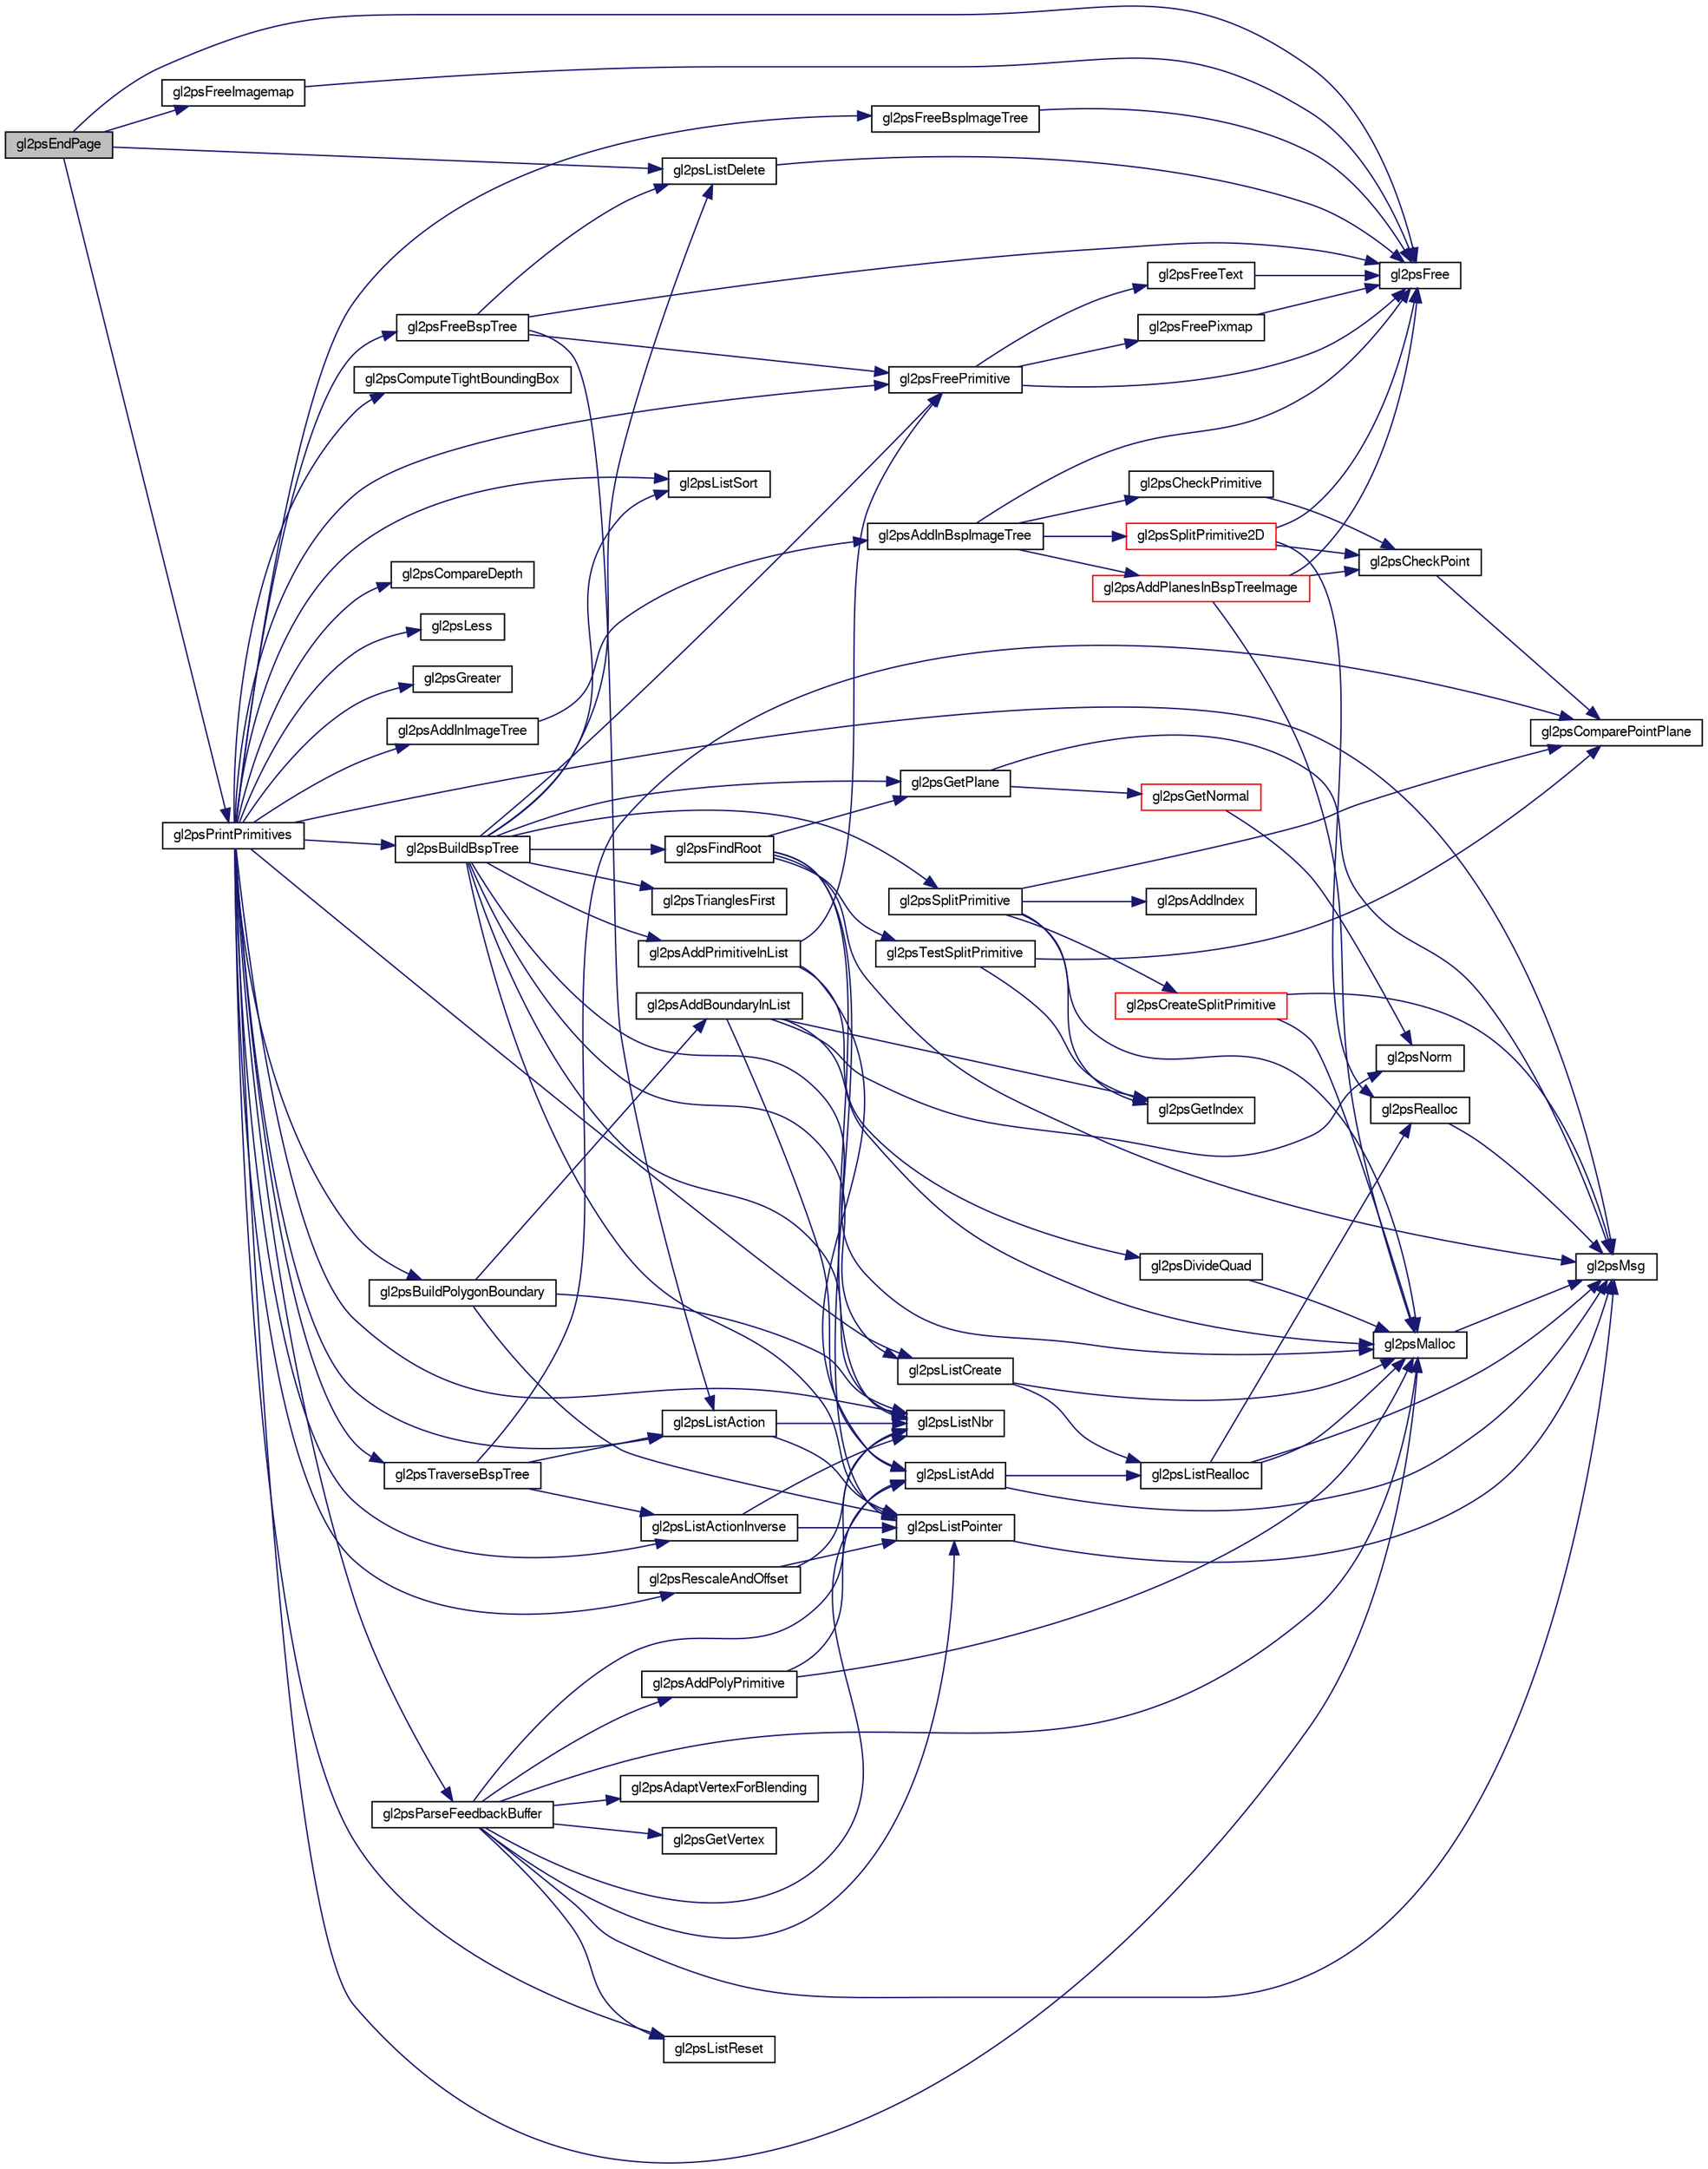 digraph G
{
  edge [fontname="FreeSans",fontsize="10",labelfontname="FreeSans",labelfontsize="10"];
  node [fontname="FreeSans",fontsize="10",shape=record];
  rankdir="LR";
  Node1 [label="gl2psEndPage",height=0.2,width=0.4,color="black", fillcolor="grey75", style="filled" fontcolor="black"];
  Node1 -> Node2 [color="midnightblue",fontsize="10",style="solid",fontname="FreeSans"];
  Node2 [label="gl2psFree",height=0.2,width=0.4,color="black", fillcolor="white", style="filled",URL="$gl2ps_8c.html#a9da21cb65c24c911efd2d82c988287bc"];
  Node1 -> Node3 [color="midnightblue",fontsize="10",style="solid",fontname="FreeSans"];
  Node3 [label="gl2psFreeImagemap",height=0.2,width=0.4,color="black", fillcolor="white", style="filled",URL="$gl2ps_8c.html#ae60ccb277db249048f86ad208dc43986"];
  Node3 -> Node2 [color="midnightblue",fontsize="10",style="solid",fontname="FreeSans"];
  Node1 -> Node4 [color="midnightblue",fontsize="10",style="solid",fontname="FreeSans"];
  Node4 [label="gl2psListDelete",height=0.2,width=0.4,color="black", fillcolor="white", style="filled",URL="$gl2ps_8c.html#a68be16bf8eebaacde59eac878cd23f33"];
  Node4 -> Node2 [color="midnightblue",fontsize="10",style="solid",fontname="FreeSans"];
  Node1 -> Node5 [color="midnightblue",fontsize="10",style="solid",fontname="FreeSans"];
  Node5 [label="gl2psPrintPrimitives",height=0.2,width=0.4,color="black", fillcolor="white", style="filled",URL="$gl2ps_8c.html#a2a8f02c7a6eab001539f77b01f6d1941"];
  Node5 -> Node6 [color="midnightblue",fontsize="10",style="solid",fontname="FreeSans"];
  Node6 [label="gl2psMsg",height=0.2,width=0.4,color="black", fillcolor="white", style="filled",URL="$gl2ps_8c.html#ab2b05dc9c0ad9b295309ef903218908c"];
  Node5 -> Node7 [color="midnightblue",fontsize="10",style="solid",fontname="FreeSans"];
  Node7 [label="gl2psParseFeedbackBuffer",height=0.2,width=0.4,color="black", fillcolor="white", style="filled",URL="$gl2ps_8c.html#aec88075909ff34e16c56bf6c05c33b67"];
  Node7 -> Node8 [color="midnightblue",fontsize="10",style="solid",fontname="FreeSans"];
  Node8 [label="gl2psGetVertex",height=0.2,width=0.4,color="black", fillcolor="white", style="filled",URL="$gl2ps_8c.html#a74986b47e282685f848dee98c59569fc"];
  Node7 -> Node9 [color="midnightblue",fontsize="10",style="solid",fontname="FreeSans"];
  Node9 [label="gl2psAddPolyPrimitive",height=0.2,width=0.4,color="black", fillcolor="white", style="filled",URL="$gl2ps_8c.html#a9f3831913473ab9758aba08c62e4a420"];
  Node9 -> Node10 [color="midnightblue",fontsize="10",style="solid",fontname="FreeSans"];
  Node10 [label="gl2psListAdd",height=0.2,width=0.4,color="black", fillcolor="white", style="filled",URL="$gl2ps_8c.html#ac6854212b14c712b8866abe23ff3e329"];
  Node10 -> Node6 [color="midnightblue",fontsize="10",style="solid",fontname="FreeSans"];
  Node10 -> Node11 [color="midnightblue",fontsize="10",style="solid",fontname="FreeSans"];
  Node11 [label="gl2psListRealloc",height=0.2,width=0.4,color="black", fillcolor="white", style="filled",URL="$gl2ps_8c.html#ad60529307a4f9f99386e892d4a0879ed"];
  Node11 -> Node6 [color="midnightblue",fontsize="10",style="solid",fontname="FreeSans"];
  Node11 -> Node12 [color="midnightblue",fontsize="10",style="solid",fontname="FreeSans"];
  Node12 [label="gl2psMalloc",height=0.2,width=0.4,color="black", fillcolor="white", style="filled",URL="$gl2ps_8c.html#ae8687abe691957a70d1b0456015e2a4f"];
  Node12 -> Node6 [color="midnightblue",fontsize="10",style="solid",fontname="FreeSans"];
  Node11 -> Node13 [color="midnightblue",fontsize="10",style="solid",fontname="FreeSans"];
  Node13 [label="gl2psRealloc",height=0.2,width=0.4,color="black", fillcolor="white", style="filled",URL="$gl2ps_8c.html#ad97a3884fd09ae984f539e0ebc59b9ed"];
  Node13 -> Node6 [color="midnightblue",fontsize="10",style="solid",fontname="FreeSans"];
  Node9 -> Node12 [color="midnightblue",fontsize="10",style="solid",fontname="FreeSans"];
  Node7 -> Node14 [color="midnightblue",fontsize="10",style="solid",fontname="FreeSans"];
  Node14 [label="gl2psAdaptVertexForBlending",height=0.2,width=0.4,color="black", fillcolor="white", style="filled",URL="$gl2ps_8c.html#a390a2c3b1277a311c3e8809c50a85136"];
  Node7 -> Node12 [color="midnightblue",fontsize="10",style="solid",fontname="FreeSans"];
  Node7 -> Node10 [color="midnightblue",fontsize="10",style="solid",fontname="FreeSans"];
  Node7 -> Node15 [color="midnightblue",fontsize="10",style="solid",fontname="FreeSans"];
  Node15 [label="gl2psListNbr",height=0.2,width=0.4,color="black", fillcolor="white", style="filled",URL="$gl2ps_8c.html#a2465a92c54cf5b9492d2300086f522eb"];
  Node7 -> Node16 [color="midnightblue",fontsize="10",style="solid",fontname="FreeSans"];
  Node16 [label="gl2psListPointer",height=0.2,width=0.4,color="black", fillcolor="white", style="filled",URL="$gl2ps_8c.html#af67ad40f61fddd9b042081c96b1be98b"];
  Node16 -> Node6 [color="midnightblue",fontsize="10",style="solid",fontname="FreeSans"];
  Node7 -> Node6 [color="midnightblue",fontsize="10",style="solid",fontname="FreeSans"];
  Node7 -> Node17 [color="midnightblue",fontsize="10",style="solid",fontname="FreeSans"];
  Node17 [label="gl2psListReset",height=0.2,width=0.4,color="black", fillcolor="white", style="filled",URL="$gl2ps_8c.html#af18920ab626a240eeea7eff070706fe7"];
  Node5 -> Node18 [color="midnightblue",fontsize="10",style="solid",fontname="FreeSans"];
  Node18 [label="gl2psRescaleAndOffset",height=0.2,width=0.4,color="black", fillcolor="white", style="filled",URL="$gl2ps_8c.html#a8aa2a6e69eb7a4846f83706c25b313cc"];
  Node18 -> Node15 [color="midnightblue",fontsize="10",style="solid",fontname="FreeSans"];
  Node18 -> Node16 [color="midnightblue",fontsize="10",style="solid",fontname="FreeSans"];
  Node5 -> Node15 [color="midnightblue",fontsize="10",style="solid",fontname="FreeSans"];
  Node5 -> Node19 [color="midnightblue",fontsize="10",style="solid",fontname="FreeSans"];
  Node19 [label="gl2psListAction",height=0.2,width=0.4,color="black", fillcolor="white", style="filled",URL="$gl2ps_8c.html#aa3a5289709697297ed880250e717b4d6"];
  Node19 -> Node15 [color="midnightblue",fontsize="10",style="solid",fontname="FreeSans"];
  Node19 -> Node16 [color="midnightblue",fontsize="10",style="solid",fontname="FreeSans"];
  Node5 -> Node20 [color="midnightblue",fontsize="10",style="solid",fontname="FreeSans"];
  Node20 [label="gl2psComputeTightBoundingBox",height=0.2,width=0.4,color="black", fillcolor="white", style="filled",URL="$gl2ps_8c.html#a6c08990728b10077d0920f86e8f563c0"];
  Node5 -> Node21 [color="midnightblue",fontsize="10",style="solid",fontname="FreeSans"];
  Node21 [label="gl2psFreePrimitive",height=0.2,width=0.4,color="black", fillcolor="white", style="filled",URL="$gl2ps_8c.html#a2e6682ec07dc244fd1ee99a07bbe0245"];
  Node21 -> Node2 [color="midnightblue",fontsize="10",style="solid",fontname="FreeSans"];
  Node21 -> Node22 [color="midnightblue",fontsize="10",style="solid",fontname="FreeSans"];
  Node22 [label="gl2psFreeText",height=0.2,width=0.4,color="black", fillcolor="white", style="filled",URL="$gl2ps_8c.html#ad2d77be172e23794091201f555307cac"];
  Node22 -> Node2 [color="midnightblue",fontsize="10",style="solid",fontname="FreeSans"];
  Node21 -> Node23 [color="midnightblue",fontsize="10",style="solid",fontname="FreeSans"];
  Node23 [label="gl2psFreePixmap",height=0.2,width=0.4,color="black", fillcolor="white", style="filled",URL="$gl2ps_8c.html#a676a71038ca841eb8845224bd43b879f"];
  Node23 -> Node2 [color="midnightblue",fontsize="10",style="solid",fontname="FreeSans"];
  Node5 -> Node17 [color="midnightblue",fontsize="10",style="solid",fontname="FreeSans"];
  Node5 -> Node24 [color="midnightblue",fontsize="10",style="solid",fontname="FreeSans"];
  Node24 [label="gl2psListSort",height=0.2,width=0.4,color="black", fillcolor="white", style="filled",URL="$gl2ps_8c.html#a026b19175df092eeef2e9573815f0953"];
  Node5 -> Node25 [color="midnightblue",fontsize="10",style="solid",fontname="FreeSans"];
  Node25 [label="gl2psCompareDepth",height=0.2,width=0.4,color="black", fillcolor="white", style="filled",URL="$gl2ps_8c.html#a4e6a4b2daad6822b388b86c723807022"];
  Node5 -> Node26 [color="midnightblue",fontsize="10",style="solid",fontname="FreeSans"];
  Node26 [label="gl2psListActionInverse",height=0.2,width=0.4,color="black", fillcolor="white", style="filled",URL="$gl2ps_8c.html#ae02a605fa2013b5fa1ae66a5bd1f6665"];
  Node26 -> Node15 [color="midnightblue",fontsize="10",style="solid",fontname="FreeSans"];
  Node26 -> Node16 [color="midnightblue",fontsize="10",style="solid",fontname="FreeSans"];
  Node5 -> Node27 [color="midnightblue",fontsize="10",style="solid",fontname="FreeSans"];
  Node27 [label="gl2psAddInImageTree",height=0.2,width=0.4,color="black", fillcolor="white", style="filled",URL="$gl2ps_8c.html#ac922753ff2ccd48beec9c2376f271258"];
  Node27 -> Node28 [color="midnightblue",fontsize="10",style="solid",fontname="FreeSans"];
  Node28 [label="gl2psAddInBspImageTree",height=0.2,width=0.4,color="black", fillcolor="white", style="filled",URL="$gl2ps_8c.html#aa32bfee41ede700e6f4ddd3feed55cb7"];
  Node28 -> Node29 [color="midnightblue",fontsize="10",style="solid",fontname="FreeSans"];
  Node29 [label="gl2psAddPlanesInBspTreeImage",height=0.2,width=0.4,color="red", fillcolor="white", style="filled",URL="$gl2ps_8c.html#ab1064d859ab48e175347ec218c1a6da2"];
  Node29 -> Node30 [color="midnightblue",fontsize="10",style="solid",fontname="FreeSans"];
  Node30 [label="gl2psCheckPoint",height=0.2,width=0.4,color="black", fillcolor="white", style="filled",URL="$gl2ps_8c.html#a7597e03e230c3931ec83aed4c31af6e7"];
  Node30 -> Node31 [color="midnightblue",fontsize="10",style="solid",fontname="FreeSans"];
  Node31 [label="gl2psComparePointPlane",height=0.2,width=0.4,color="black", fillcolor="white", style="filled",URL="$gl2ps_8c.html#afb01acbb2a9493e62c981d63d079bbe4"];
  Node29 -> Node2 [color="midnightblue",fontsize="10",style="solid",fontname="FreeSans"];
  Node29 -> Node12 [color="midnightblue",fontsize="10",style="solid",fontname="FreeSans"];
  Node28 -> Node32 [color="midnightblue",fontsize="10",style="solid",fontname="FreeSans"];
  Node32 [label="gl2psCheckPrimitive",height=0.2,width=0.4,color="black", fillcolor="white", style="filled",URL="$gl2ps_8c.html#a9209bdc608c6bf1973266e072465c7ba"];
  Node32 -> Node30 [color="midnightblue",fontsize="10",style="solid",fontname="FreeSans"];
  Node28 -> Node2 [color="midnightblue",fontsize="10",style="solid",fontname="FreeSans"];
  Node28 -> Node33 [color="midnightblue",fontsize="10",style="solid",fontname="FreeSans"];
  Node33 [label="gl2psSplitPrimitive2D",height=0.2,width=0.4,color="red", fillcolor="white", style="filled",URL="$gl2ps_8c.html#a27b55ebcdb7d29677eb7985e1cd437d4"];
  Node33 -> Node30 [color="midnightblue",fontsize="10",style="solid",fontname="FreeSans"];
  Node33 -> Node13 [color="midnightblue",fontsize="10",style="solid",fontname="FreeSans"];
  Node33 -> Node2 [color="midnightblue",fontsize="10",style="solid",fontname="FreeSans"];
  Node5 -> Node34 [color="midnightblue",fontsize="10",style="solid",fontname="FreeSans"];
  Node34 [label="gl2psFreeBspImageTree",height=0.2,width=0.4,color="black", fillcolor="white", style="filled",URL="$gl2ps_8c.html#a3c2f4f57c2cb6188fa629b7c8ea7375f"];
  Node34 -> Node2 [color="midnightblue",fontsize="10",style="solid",fontname="FreeSans"];
  Node5 -> Node12 [color="midnightblue",fontsize="10",style="solid",fontname="FreeSans"];
  Node5 -> Node35 [color="midnightblue",fontsize="10",style="solid",fontname="FreeSans"];
  Node35 [label="gl2psBuildBspTree",height=0.2,width=0.4,color="black", fillcolor="white", style="filled",URL="$gl2ps_8c.html#a6d021d33e03c36bb2b662ce633913019"];
  Node35 -> Node36 [color="midnightblue",fontsize="10",style="solid",fontname="FreeSans"];
  Node36 [label="gl2psAddPrimitiveInList",height=0.2,width=0.4,color="black", fillcolor="white", style="filled",URL="$gl2ps_8c.html#a3822cd56d4103e478934e1d5d42d4ed5"];
  Node36 -> Node37 [color="midnightblue",fontsize="10",style="solid",fontname="FreeSans"];
  Node37 [label="gl2psDivideQuad",height=0.2,width=0.4,color="black", fillcolor="white", style="filled",URL="$gl2ps_8c.html#a19aeb49d886359842b68c5698fd174f4"];
  Node37 -> Node12 [color="midnightblue",fontsize="10",style="solid",fontname="FreeSans"];
  Node36 -> Node21 [color="midnightblue",fontsize="10",style="solid",fontname="FreeSans"];
  Node36 -> Node10 [color="midnightblue",fontsize="10",style="solid",fontname="FreeSans"];
  Node35 -> Node38 [color="midnightblue",fontsize="10",style="solid",fontname="FreeSans"];
  Node38 [label="gl2psFindRoot",height=0.2,width=0.4,color="black", fillcolor="white", style="filled",URL="$gl2ps_8c.html#aa2270fe27da791f6d818ee4ad3f26ae1"];
  Node38 -> Node15 [color="midnightblue",fontsize="10",style="solid",fontname="FreeSans"];
  Node38 -> Node6 [color="midnightblue",fontsize="10",style="solid",fontname="FreeSans"];
  Node38 -> Node16 [color="midnightblue",fontsize="10",style="solid",fontname="FreeSans"];
  Node38 -> Node39 [color="midnightblue",fontsize="10",style="solid",fontname="FreeSans"];
  Node39 [label="gl2psGetPlane",height=0.2,width=0.4,color="black", fillcolor="white", style="filled",URL="$gl2ps_8c.html#a0759e8a0b318592fbf30d8dfb396da31"];
  Node39 -> Node40 [color="midnightblue",fontsize="10",style="solid",fontname="FreeSans"];
  Node40 [label="gl2psGetNormal",height=0.2,width=0.4,color="red", fillcolor="white", style="filled",URL="$gl2ps_8c.html#ae8ff064e9a2a6c0c561b2b0e2c04ad8d"];
  Node40 -> Node41 [color="midnightblue",fontsize="10",style="solid",fontname="FreeSans"];
  Node41 [label="gl2psNorm",height=0.2,width=0.4,color="black", fillcolor="white", style="filled",URL="$gl2ps_8c.html#a079f096474f22f8c9a4fb3475c9d2019"];
  Node39 -> Node6 [color="midnightblue",fontsize="10",style="solid",fontname="FreeSans"];
  Node38 -> Node42 [color="midnightblue",fontsize="10",style="solid",fontname="FreeSans"];
  Node42 [label="gl2psTestSplitPrimitive",height=0.2,width=0.4,color="black", fillcolor="white", style="filled",URL="$gl2ps_8c.html#ae6622f11ee2f7fdd7cad437e699f83c1"];
  Node42 -> Node31 [color="midnightblue",fontsize="10",style="solid",fontname="FreeSans"];
  Node42 -> Node43 [color="midnightblue",fontsize="10",style="solid",fontname="FreeSans"];
  Node43 [label="gl2psGetIndex",height=0.2,width=0.4,color="black", fillcolor="white", style="filled",URL="$gl2ps_8c.html#a326a914653875491d674f53aaa8be357"];
  Node35 -> Node21 [color="midnightblue",fontsize="10",style="solid",fontname="FreeSans"];
  Node35 -> Node39 [color="midnightblue",fontsize="10",style="solid",fontname="FreeSans"];
  Node35 -> Node44 [color="midnightblue",fontsize="10",style="solid",fontname="FreeSans"];
  Node44 [label="gl2psListCreate",height=0.2,width=0.4,color="black", fillcolor="white", style="filled",URL="$gl2ps_8c.html#ab361e8cdc565ddf47117405c7a3923fb"];
  Node44 -> Node12 [color="midnightblue",fontsize="10",style="solid",fontname="FreeSans"];
  Node44 -> Node11 [color="midnightblue",fontsize="10",style="solid",fontname="FreeSans"];
  Node35 -> Node4 [color="midnightblue",fontsize="10",style="solid",fontname="FreeSans"];
  Node35 -> Node15 [color="midnightblue",fontsize="10",style="solid",fontname="FreeSans"];
  Node35 -> Node16 [color="midnightblue",fontsize="10",style="solid",fontname="FreeSans"];
  Node35 -> Node24 [color="midnightblue",fontsize="10",style="solid",fontname="FreeSans"];
  Node35 -> Node12 [color="midnightblue",fontsize="10",style="solid",fontname="FreeSans"];
  Node35 -> Node45 [color="midnightblue",fontsize="10",style="solid",fontname="FreeSans"];
  Node45 [label="gl2psSplitPrimitive",height=0.2,width=0.4,color="black", fillcolor="white", style="filled",URL="$gl2ps_8c.html#a2f3ca806a66e2e9cd31e12b1a0b60eda"];
  Node45 -> Node31 [color="midnightblue",fontsize="10",style="solid",fontname="FreeSans"];
  Node45 -> Node43 [color="midnightblue",fontsize="10",style="solid",fontname="FreeSans"];
  Node45 -> Node46 [color="midnightblue",fontsize="10",style="solid",fontname="FreeSans"];
  Node46 [label="gl2psAddIndex",height=0.2,width=0.4,color="black", fillcolor="white", style="filled",URL="$gl2ps_8c.html#a3b89bd2881318d6ecf81141434ef1907"];
  Node45 -> Node12 [color="midnightblue",fontsize="10",style="solid",fontname="FreeSans"];
  Node45 -> Node47 [color="midnightblue",fontsize="10",style="solid",fontname="FreeSans"];
  Node47 [label="gl2psCreateSplitPrimitive",height=0.2,width=0.4,color="red", fillcolor="white", style="filled",URL="$gl2ps_8c.html#ae0c8d6892060b9a81944f0e0f7d3ab23"];
  Node47 -> Node12 [color="midnightblue",fontsize="10",style="solid",fontname="FreeSans"];
  Node47 -> Node6 [color="midnightblue",fontsize="10",style="solid",fontname="FreeSans"];
  Node35 -> Node48 [color="midnightblue",fontsize="10",style="solid",fontname="FreeSans"];
  Node48 [label="gl2psTrianglesFirst",height=0.2,width=0.4,color="black", fillcolor="white", style="filled",URL="$gl2ps_8c.html#a900a108215d84abf759dbcd3737bb0f6"];
  Node5 -> Node49 [color="midnightblue",fontsize="10",style="solid",fontname="FreeSans"];
  Node49 [label="gl2psBuildPolygonBoundary",height=0.2,width=0.4,color="black", fillcolor="white", style="filled",URL="$gl2ps_8c.html#a91a7c9e544fedaedc2fe8352cb1914e9"];
  Node49 -> Node50 [color="midnightblue",fontsize="10",style="solid",fontname="FreeSans"];
  Node50 [label="gl2psAddBoundaryInList",height=0.2,width=0.4,color="black", fillcolor="white", style="filled",URL="$gl2ps_8c.html#aafaebf51a9a4b0e596ad4d0dc6e7019f"];
  Node50 -> Node43 [color="midnightblue",fontsize="10",style="solid",fontname="FreeSans"];
  Node50 -> Node10 [color="midnightblue",fontsize="10",style="solid",fontname="FreeSans"];
  Node50 -> Node12 [color="midnightblue",fontsize="10",style="solid",fontname="FreeSans"];
  Node50 -> Node41 [color="midnightblue",fontsize="10",style="solid",fontname="FreeSans"];
  Node49 -> Node15 [color="midnightblue",fontsize="10",style="solid",fontname="FreeSans"];
  Node49 -> Node16 [color="midnightblue",fontsize="10",style="solid",fontname="FreeSans"];
  Node5 -> Node51 [color="midnightblue",fontsize="10",style="solid",fontname="FreeSans"];
  Node51 [label="gl2psTraverseBspTree",height=0.2,width=0.4,color="black", fillcolor="white", style="filled",URL="$gl2ps_8c.html#a5f67fc7db4d0c77a098286dc232222e1"];
  Node51 -> Node31 [color="midnightblue",fontsize="10",style="solid",fontname="FreeSans"];
  Node51 -> Node26 [color="midnightblue",fontsize="10",style="solid",fontname="FreeSans"];
  Node51 -> Node19 [color="midnightblue",fontsize="10",style="solid",fontname="FreeSans"];
  Node5 -> Node52 [color="midnightblue",fontsize="10",style="solid",fontname="FreeSans"];
  Node52 [label="gl2psLess",height=0.2,width=0.4,color="black", fillcolor="white", style="filled",URL="$gl2ps_8c.html#a73e893c37bbb30c73f3310bc13c051a3"];
  Node5 -> Node53 [color="midnightblue",fontsize="10",style="solid",fontname="FreeSans"];
  Node53 [label="gl2psGreater",height=0.2,width=0.4,color="black", fillcolor="white", style="filled",URL="$gl2ps_8c.html#a4c6e845c094b24df817b6e53c627f587"];
  Node5 -> Node54 [color="midnightblue",fontsize="10",style="solid",fontname="FreeSans"];
  Node54 [label="gl2psFreeBspTree",height=0.2,width=0.4,color="black", fillcolor="white", style="filled",URL="$gl2ps_8c.html#a93a3c64ab419a0b3d0babf1ddc1a9bdd"];
  Node54 -> Node19 [color="midnightblue",fontsize="10",style="solid",fontname="FreeSans"];
  Node54 -> Node21 [color="midnightblue",fontsize="10",style="solid",fontname="FreeSans"];
  Node54 -> Node4 [color="midnightblue",fontsize="10",style="solid",fontname="FreeSans"];
  Node54 -> Node2 [color="midnightblue",fontsize="10",style="solid",fontname="FreeSans"];
  Node5 -> Node44 [color="midnightblue",fontsize="10",style="solid",fontname="FreeSans"];
}
